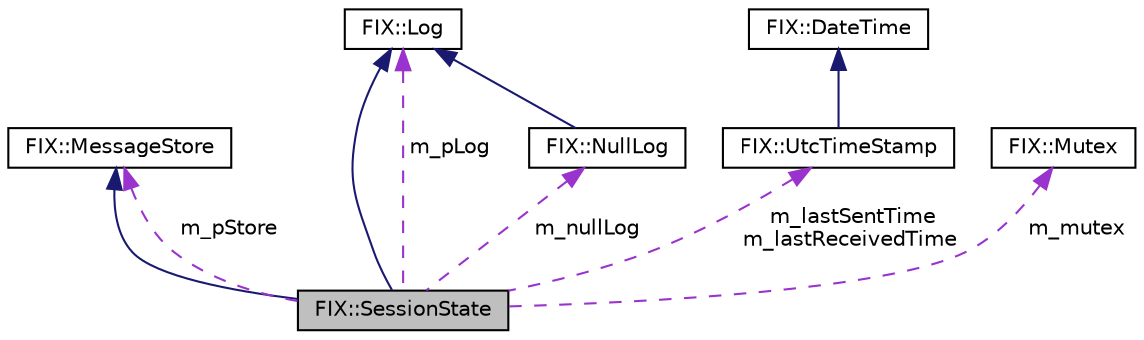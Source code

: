 digraph "FIX::SessionState"
{
  edge [fontname="Helvetica",fontsize="10",labelfontname="Helvetica",labelfontsize="10"];
  node [fontname="Helvetica",fontsize="10",shape=record];
  Node3 [label="FIX::SessionState",height=0.2,width=0.4,color="black", fillcolor="grey75", style="filled", fontcolor="black"];
  Node4 -> Node3 [dir="back",color="midnightblue",fontsize="10",style="solid",fontname="Helvetica"];
  Node4 [label="FIX::MessageStore",height=0.2,width=0.4,color="black", fillcolor="white", style="filled",URL="$class_f_i_x_1_1_message_store.html",tooltip="This interface must be implemented to store and retrieve messages and sequence numbers. "];
  Node5 -> Node3 [dir="back",color="midnightblue",fontsize="10",style="solid",fontname="Helvetica"];
  Node5 [label="FIX::Log",height=0.2,width=0.4,color="black", fillcolor="white", style="filled",URL="$class_f_i_x_1_1_log.html",tooltip="This interface must be implemented to log messages and events. "];
  Node5 -> Node3 [dir="back",color="darkorchid3",fontsize="10",style="dashed",label=" m_pLog" ,fontname="Helvetica"];
  Node6 -> Node3 [dir="back",color="darkorchid3",fontsize="10",style="dashed",label=" m_lastSentTime\nm_lastReceivedTime" ,fontname="Helvetica"];
  Node6 [label="FIX::UtcTimeStamp",height=0.2,width=0.4,color="black", fillcolor="white", style="filled",URL="$class_f_i_x_1_1_utc_time_stamp.html",tooltip="Date and Time represented in UTC. "];
  Node7 -> Node6 [dir="back",color="midnightblue",fontsize="10",style="solid",fontname="Helvetica"];
  Node7 [label="FIX::DateTime",height=0.2,width=0.4,color="black", fillcolor="white", style="filled",URL="$struct_f_i_x_1_1_date_time.html"];
  Node4 -> Node3 [dir="back",color="darkorchid3",fontsize="10",style="dashed",label=" m_pStore" ,fontname="Helvetica"];
  Node8 -> Node3 [dir="back",color="darkorchid3",fontsize="10",style="dashed",label=" m_nullLog" ,fontname="Helvetica"];
  Node8 [label="FIX::NullLog",height=0.2,width=0.4,color="black", fillcolor="white", style="filled",URL="$class_f_i_x_1_1_null_log.html",tooltip="Null implementation of Log. "];
  Node5 -> Node8 [dir="back",color="midnightblue",fontsize="10",style="solid",fontname="Helvetica"];
  Node9 -> Node3 [dir="back",color="darkorchid3",fontsize="10",style="dashed",label=" m_mutex" ,fontname="Helvetica"];
  Node9 [label="FIX::Mutex",height=0.2,width=0.4,color="black", fillcolor="white", style="filled",URL="$class_f_i_x_1_1_mutex.html",tooltip="Portable implementation of a mutex. "];
}
